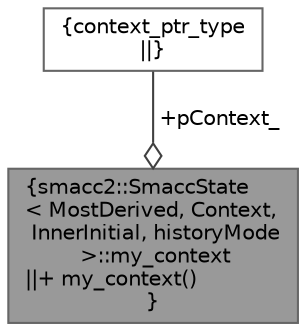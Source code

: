 digraph "smacc2::SmaccState&lt; MostDerived, Context, InnerInitial, historyMode &gt;::my_context"
{
 // LATEX_PDF_SIZE
  bgcolor="transparent";
  edge [fontname=Helvetica,fontsize=10,labelfontname=Helvetica,labelfontsize=10];
  node [fontname=Helvetica,fontsize=10,shape=box,height=0.2,width=0.4];
  Node1 [label="{smacc2::SmaccState\l\< MostDerived, Context,\l InnerInitial, historyMode\l \>::my_context\n||+ my_context()\l}",height=0.2,width=0.4,color="gray40", fillcolor="grey60", style="filled", fontcolor="black",tooltip=" "];
  Node2 -> Node1 [color="grey25",style="solid",label=" +pContext_" ,arrowhead="odiamond"];
  Node2 [label="{context_ptr_type\n||}",height=0.2,width=0.4,color="gray40", fillcolor="white", style="filled",tooltip=" "];
}
